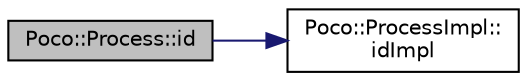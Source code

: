 digraph "Poco::Process::id"
{
 // LATEX_PDF_SIZE
  edge [fontname="Helvetica",fontsize="10",labelfontname="Helvetica",labelfontsize="10"];
  node [fontname="Helvetica",fontsize="10",shape=record];
  rankdir="LR";
  Node1 [label="Poco::Process::id",height=0.2,width=0.4,color="black", fillcolor="grey75", style="filled", fontcolor="black",tooltip=" "];
  Node1 -> Node2 [color="midnightblue",fontsize="10",style="solid"];
  Node2 [label="Poco::ProcessImpl::\lidImpl",height=0.2,width=0.4,color="black", fillcolor="white", style="filled",URL="$classPoco_1_1ProcessImpl.html#aa5425cb341d2e3845bcb3a42be736a23",tooltip=" "];
}

